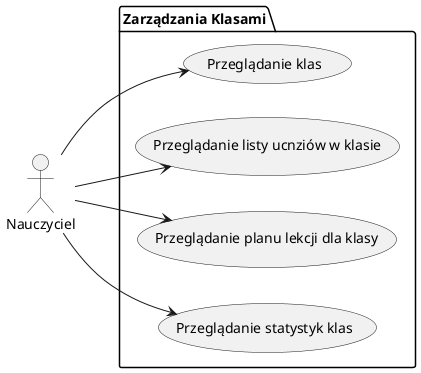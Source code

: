 @startuml
left to right direction
actor "Nauczyciel" as Teacher

package "Zarządzania Klasami" {
    usecase "Przeglądanie klas" as UC4
    usecase "Przeglądanie listy ucnziów w klasie" as UC5
    usecase "Przeglądanie planu lekcji dla klasy" as UC6
    usecase "Przeglądanie statystyk klas" as UC7
}

Teacher --> UC4
Teacher --> UC5
Teacher --> UC6
Teacher --> UC7

@enduml